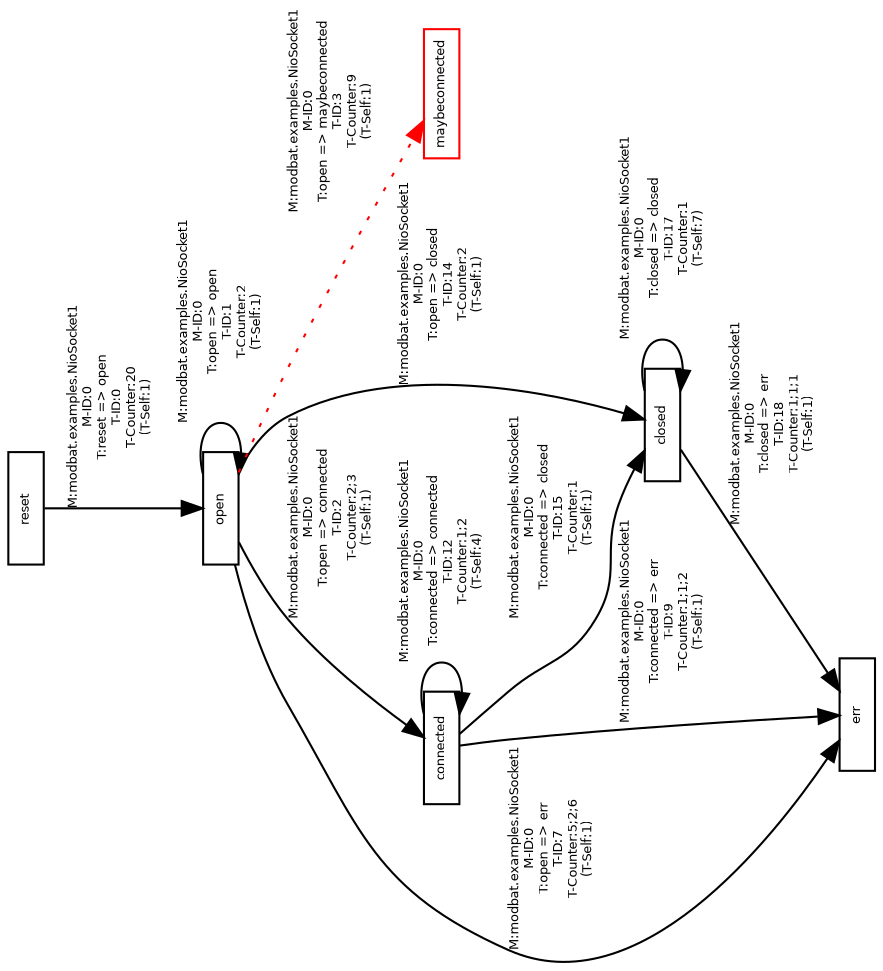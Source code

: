 digraph model {
  orientation = landscape;
  graph [ rankdir = "TB", ranksep="0.3", nodesep="0.2" ];
  node [ fontname = "Helvetica", fontsize="6.0", shape="box", margin="0.07", height="0.1" ];
  edge [ fontname = "Helvetica", fontsize="6.0", margin="0.05" ];
  reset->open[label = "M:modbat.examples.NioSocket1\nM-ID:0\nT:reset => open\nT-ID:0\nT-Counter:20\n(T-Self:1)"];
  open->connected[label = "M:modbat.examples.NioSocket1\nM-ID:0\nT:open => connected\nT-ID:2\nT-Counter:2;3\n(T-Self:1)"];
  connected->connected[label = "M:modbat.examples.NioSocket1\nM-ID:0\nT:connected => connected\nT-ID:12\nT-Counter:1;2\n(T-Self:4)"];
  connected->err[label = "M:modbat.examples.NioSocket1\nM-ID:0\nT:connected => err\nT-ID:9\nT-Counter:1;1;2\n(T-Self:1)"];
  connected->closed[label = "M:modbat.examples.NioSocket1\nM-ID:0\nT:connected => closed\nT-ID:15\nT-Counter:1\n(T-Self:1)"];
  closed->err[label = "M:modbat.examples.NioSocket1\nM-ID:0\nT:closed => err\nT-ID:18\nT-Counter:1;1;1\n(T-Self:1)"];
  open->closed[label = "M:modbat.examples.NioSocket1\nM-ID:0\nT:open => closed\nT-ID:14\nT-Counter:2\n(T-Self:1)"];
  closed->closed[label = "M:modbat.examples.NioSocket1\nM-ID:0\nT:closed => closed\nT-ID:17\nT-Counter:1\n(T-Self:7)"];
  open->err[label = "M:modbat.examples.NioSocket1\nM-ID:0\nT:open => err\nT-ID:7\nT-Counter:5;2;6\n(T-Self:1)"];
  open->open[label = "M:modbat.examples.NioSocket1\nM-ID:0\nT:open => open\nT-ID:1\nT-Counter:2\n(T-Self:1)"];
maybeconnected[color=red];
  open->maybeconnected[style=dotted, color=red,label = "M:modbat.examples.NioSocket1\nM-ID:0\nT:open => maybeconnected\nT-ID:3\nT-Counter:9\n(T-Self:1)"];
}
